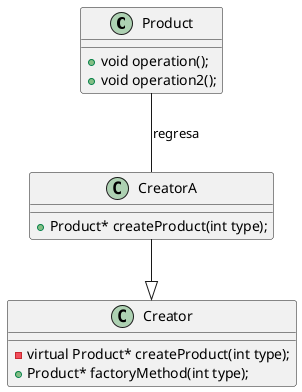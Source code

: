 @startuml

class Product{
  +void operation();
  +void operation2();
}

class Creator{
  -virtual Product* createProduct(int type);
  +Product* factoryMethod(int type);
}

class CreatorA{
  +Product* createProduct(int type);
}

CreatorA --|> Creator
Product -- CreatorA : regresa

@enduml
